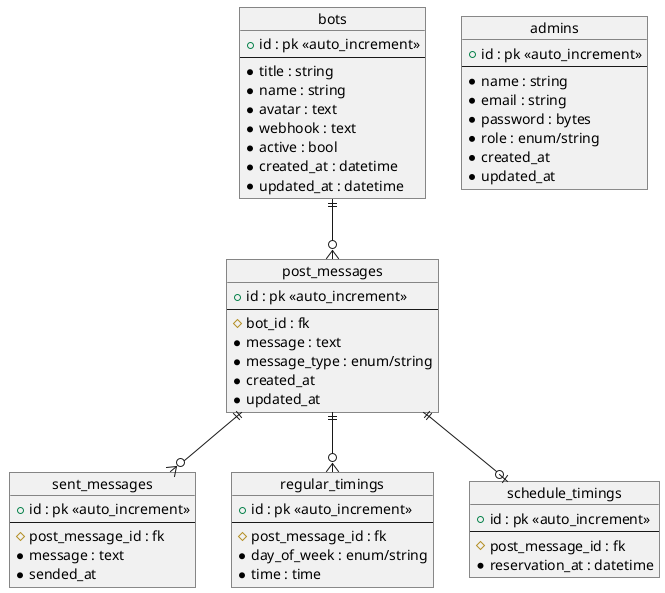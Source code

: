 @startuml er

object bots {
    + id : pk <<auto_increment>>
    --
    * title : string
    * name : string
    * avatar : text
    * webhook : text
    * active : bool
    * created_at : datetime
    * updated_at : datetime
}

object post_messages {
    + id : pk <<auto_increment>>
    --
    # bot_id : fk
    * message : text
    * message_type : enum/string
    * created_at
    * updated_at
}

object sent_messages {
    + id : pk <<auto_increment>>
    --
    # post_message_id : fk
    * message : text
    * sended_at
}

object regular_timings {
    + id : pk <<auto_increment>>
    --
    # post_message_id : fk
    * day_of_week : enum/string
    * time : time
}

object schedule_timings {
    + id : pk <<auto_increment>>
    --
    # post_message_id : fk
    * reservation_at : datetime
}


object admins {
    + id : pk <<auto_increment>>
    --
    * name : string
    * email : string
    * password : bytes
    * role : enum/string
    * created_at
    * updated_at
}

bots ||--o{ post_messages
post_messages ||--o{ regular_timings
post_messages ||--o| schedule_timings
post_messages ||--o{ sent_messages
@enduml
